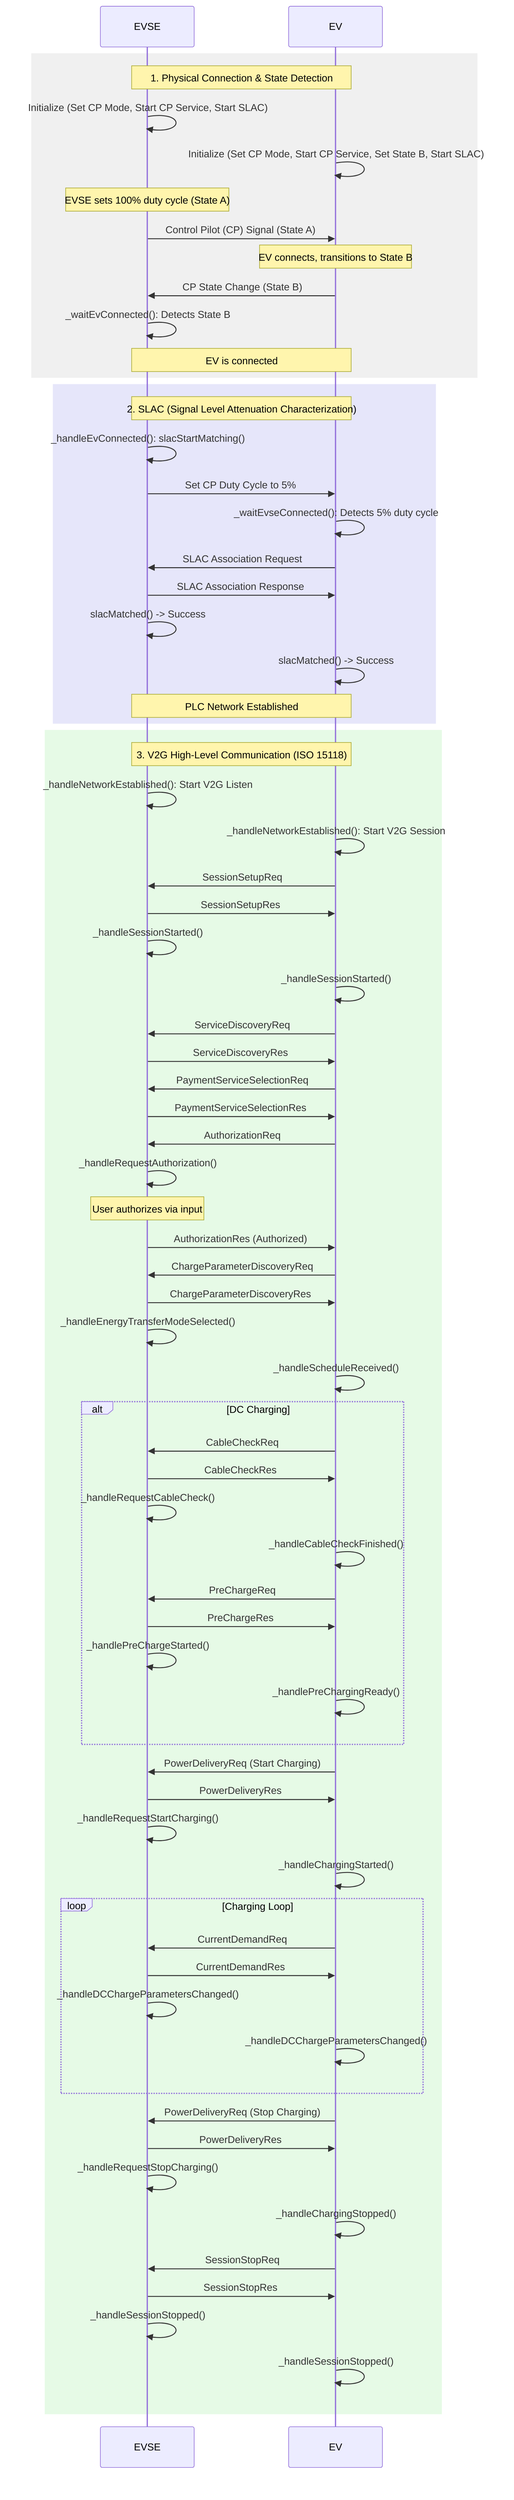 sequenceDiagram
    participant EVSE
    participant EV

    rect rgb(240, 240, 240)
        note over EVSE, EV: 1. Physical Connection & State Detection
        EVSE->>EVSE: Initialize (Set CP Mode, Start CP Service, Start SLAC)
        EV->>EV: Initialize (Set CP Mode, Start CP Service, Set State B, Start SLAC)
        
        note over EVSE: EVSE sets 100% duty cycle (State A)
        EVSE->>EV: Control Pilot (CP) Signal (State A)
        
        note over EV: EV connects, transitions to State B
        EV->>EVSE: CP State Change (State B)
        
        EVSE->>EVSE: _waitEvConnected(): Detects State B
        note over EVSE, EV: EV is connected
    end

    rect rgb(230, 230, 250)
        note over EVSE, EV: 2. SLAC (Signal Level Attenuation Characterization)
        EVSE->>EVSE: _handleEvConnected(): slacStartMatching()
        EVSE->>EV: Set CP Duty Cycle to 5%
        
        EV->>EV: _waitEvseConnected(): Detects 5% duty cycle
        EV->>EVSE: SLAC Association Request
        EVSE->>EV: SLAC Association Response
        
        EVSE->>EVSE: slacMatched() -> Success
        EV->>EV: slacMatched() -> Success
        note over EVSE, EV: PLC Network Established
    end

    rect rgb(230, 250, 230)
        note over EVSE, EV: 3. V2G High-Level Communication (ISO 15118)
        EVSE->>EVSE: _handleNetworkEstablished(): Start V2G Listen
        EV->>EV: _handleNetworkEstablished(): Start V2G Session
        
        EV->>EVSE: SessionSetupReq
        EVSE->>EV: SessionSetupRes
        
        EVSE->>EVSE: _handleSessionStarted()
        EV->>EV: _handleSessionStarted()
        
        EV->>EVSE: ServiceDiscoveryReq
        EVSE->>EV: ServiceDiscoveryRes
        
        EV->>EVSE: PaymentServiceSelectionReq
        EVSE->>EV: PaymentServiceSelectionRes
        
        EV->>EVSE: AuthorizationReq
        EVSE->>EVSE: _handleRequestAuthorization()
        note over EVSE: User authorizes via input
        EVSE->>EV: AuthorizationRes (Authorized)
        
        EV->>EVSE: ChargeParameterDiscoveryReq
        EVSE->>EV: ChargeParameterDiscoveryRes
        
        EVSE->>EVSE: _handleEnergyTransferModeSelected()
        EV->>EV: _handleScheduleReceived()
        
        alt DC Charging
            EV->>EVSE: CableCheckReq
            EVSE->>EV: CableCheckRes
            EVSE->>EVSE: _handleRequestCableCheck()
            EV->>EV: _handleCableCheckFinished()
            
            EV->>EVSE: PreChargeReq
            EVSE->>EV: PreChargeRes
            EVSE->>EVSE: _handlePreChargeStarted()
            EV->>EV: _handlePreChargingReady()
        end

        EV->>EVSE: PowerDeliveryReq (Start Charging)
        EVSE->>EV: PowerDeliveryRes
        EVSE->>EVSE: _handleRequestStartCharging()
        EV->>EV: _handleChargingStarted()
        
        loop Charging Loop
            EV->>EVSE: CurrentDemandReq
            EVSE->>EV: CurrentDemandRes
            EVSE->>EVSE: _handleDCChargeParametersChanged()
            EV->>EV: _handleDCChargeParametersChanged()
        end
        
        EV->>EVSE: PowerDeliveryReq (Stop Charging)
        EVSE->>EV: PowerDeliveryRes
        EVSE->>EVSE: _handleRequestStopCharging()
        EV->>EV: _handleChargingStopped()
        
        EV->>EVSE: SessionStopReq
        EVSE->>EV: SessionStopRes
        EVSE->>EVSE: _handleSessionStopped()
        EV->>EV: _handleSessionStopped()
    end